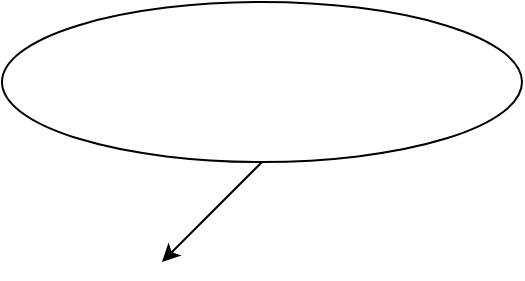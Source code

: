 <mxfile>
    <diagram id="uKDbQ8NtWJwgn_tTk_2k" name="Page-1">
        <mxGraphModel dx="1130" dy="569" grid="1" gridSize="10" guides="1" tooltips="1" connect="1" arrows="1" fold="1" page="1" pageScale="1" pageWidth="850" pageHeight="1100" math="0" shadow="0">
            <root>
                <mxCell id="0"/>
                <mxCell id="1" parent="0"/>
                <mxCell id="6" style="edgeStyle=none;html=1;exitX=0.5;exitY=1;exitDx=0;exitDy=0;" edge="1" parent="1" source="4">
                    <mxGeometry relative="1" as="geometry">
                        <mxPoint x="370" y="150" as="targetPoint"/>
                        <mxPoint x="430" y="110" as="sourcePoint"/>
                    </mxGeometry>
                </mxCell>
                <mxCell id="4" value="" style="ellipse;whiteSpace=wrap;html=1;" vertex="1" parent="1">
                    <mxGeometry x="290" y="20" width="260" height="80" as="geometry"/>
                </mxCell>
            </root>
        </mxGraphModel>
    </diagram>
</mxfile>